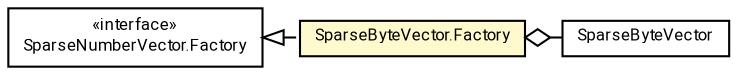 #!/usr/local/bin/dot
#
# Class diagram 
# Generated by UMLGraph version R5_7_2-60-g0e99a6 (http://www.spinellis.gr/umlgraph/)
#

digraph G {
	graph [fontnames="svg"]
	edge [fontname="Roboto",fontsize=7,labelfontname="Roboto",labelfontsize=7,color="black"];
	node [fontname="Roboto",fontcolor="black",fontsize=8,shape=plaintext,margin=0,width=0,height=0];
	nodesep=0.15;
	ranksep=0.25;
	rankdir=LR;
	// de.lmu.ifi.dbs.elki.data.SparseNumberVector.Factory<V extends de.lmu.ifi.dbs.elki.data.SparseNumberVector>
	c9717033 [label=<<table title="de.lmu.ifi.dbs.elki.data.SparseNumberVector.Factory" border="0" cellborder="1" cellspacing="0" cellpadding="2" href="SparseNumberVector.Factory.html" target="_parent">
		<tr><td><table border="0" cellspacing="0" cellpadding="1">
		<tr><td align="center" balign="center"> &#171;interface&#187; </td></tr>
		<tr><td align="center" balign="center"> <font face="Roboto">SparseNumberVector.Factory</font> </td></tr>
		</table></td></tr>
		</table>>, URL="SparseNumberVector.Factory.html"];
	// de.lmu.ifi.dbs.elki.data.SparseByteVector
	c9717081 [label=<<table title="de.lmu.ifi.dbs.elki.data.SparseByteVector" border="0" cellborder="1" cellspacing="0" cellpadding="2" href="SparseByteVector.html" target="_parent">
		<tr><td><table border="0" cellspacing="0" cellpadding="1">
		<tr><td align="center" balign="center"> <font face="Roboto">SparseByteVector</font> </td></tr>
		</table></td></tr>
		</table>>, URL="SparseByteVector.html"];
	// de.lmu.ifi.dbs.elki.data.SparseByteVector.Factory
	c9717082 [label=<<table title="de.lmu.ifi.dbs.elki.data.SparseByteVector.Factory" border="0" cellborder="1" cellspacing="0" cellpadding="2" bgcolor="lemonChiffon" href="SparseByteVector.Factory.html" target="_parent">
		<tr><td><table border="0" cellspacing="0" cellpadding="1">
		<tr><td align="center" balign="center"> <font face="Roboto">SparseByteVector.Factory</font> </td></tr>
		</table></td></tr>
		</table>>, URL="SparseByteVector.Factory.html"];
	// de.lmu.ifi.dbs.elki.data.SparseByteVector.Factory implements de.lmu.ifi.dbs.elki.data.SparseNumberVector.Factory<V extends de.lmu.ifi.dbs.elki.data.SparseNumberVector>
	c9717033 -> c9717082 [arrowtail=empty,style=dashed,dir=back,weight=9];
	// de.lmu.ifi.dbs.elki.data.SparseByteVector.Factory has de.lmu.ifi.dbs.elki.data.SparseByteVector
	c9717082 -> c9717081 [arrowhead=none,arrowtail=ediamond,dir=back,weight=4];
}

